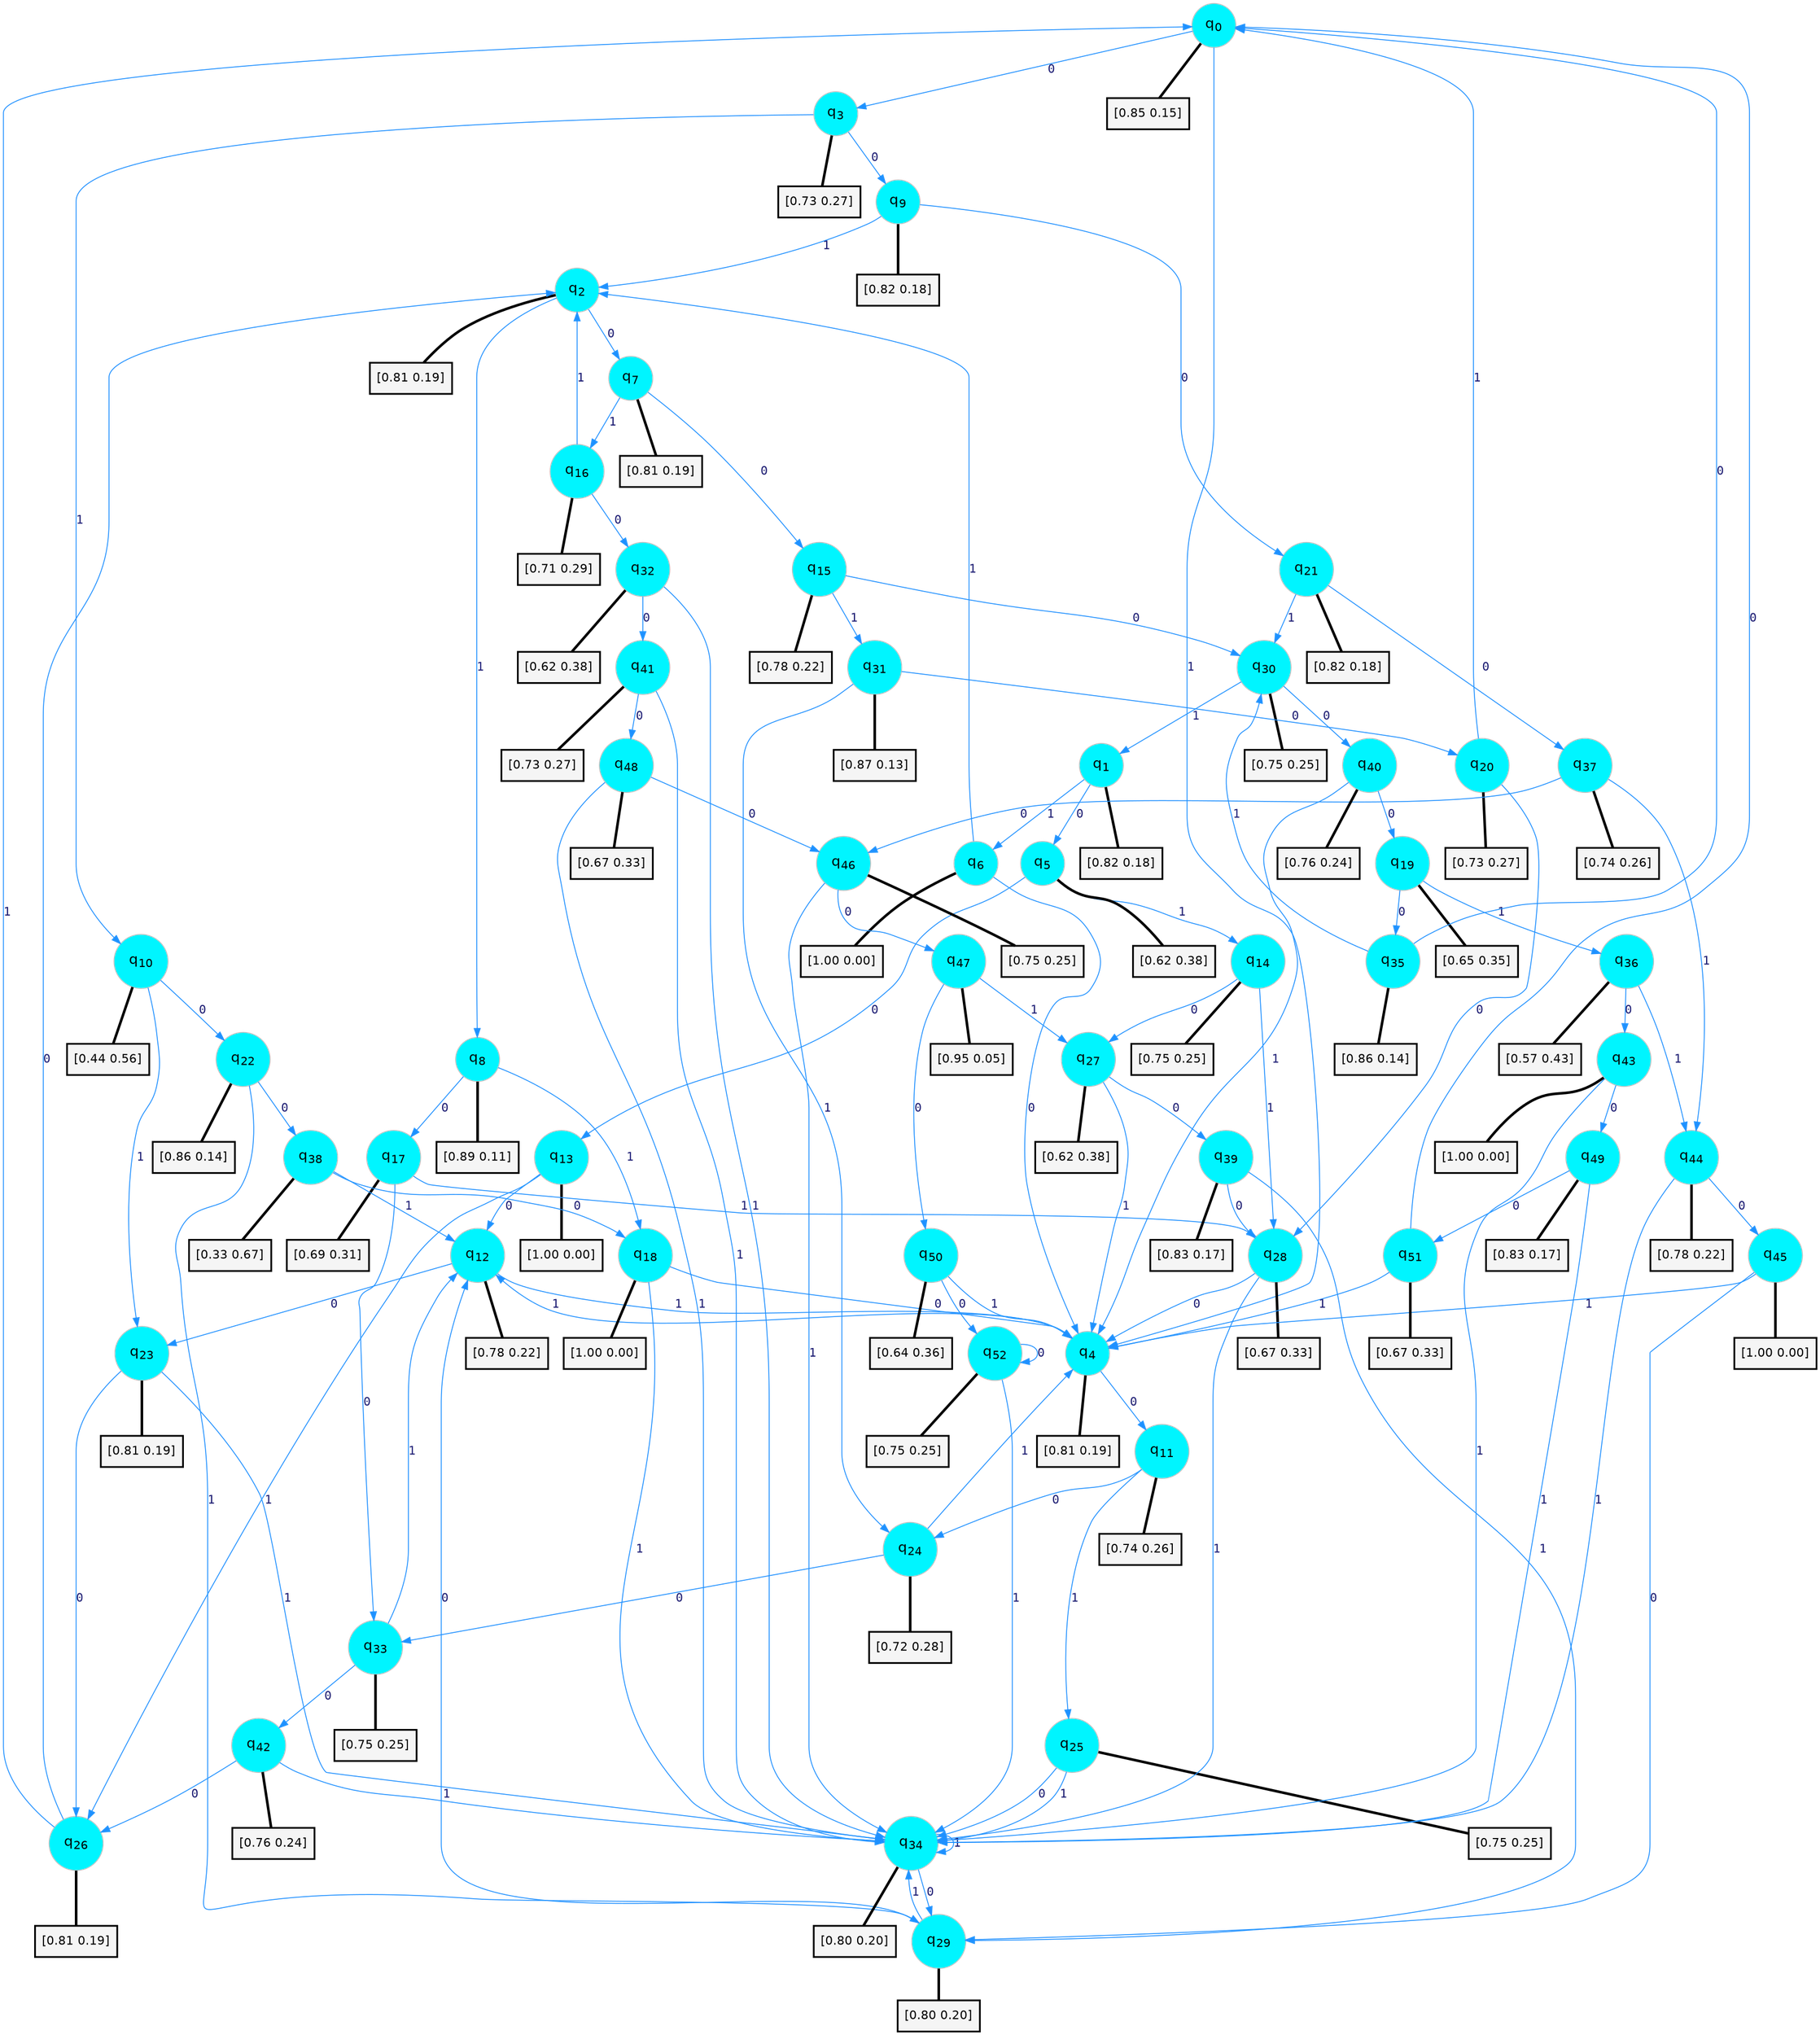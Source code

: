 digraph G {
graph [
bgcolor=transparent, dpi=300, rankdir=TD, size="40,25"];
node [
color=gray, fillcolor=turquoise1, fontcolor=black, fontname=Helvetica, fontsize=16, fontweight=bold, shape=circle, style=filled];
edge [
arrowsize=1, color=dodgerblue1, fontcolor=midnightblue, fontname=courier, fontweight=bold, penwidth=1, style=solid, weight=20];
0[label=<q<SUB>0</SUB>>];
1[label=<q<SUB>1</SUB>>];
2[label=<q<SUB>2</SUB>>];
3[label=<q<SUB>3</SUB>>];
4[label=<q<SUB>4</SUB>>];
5[label=<q<SUB>5</SUB>>];
6[label=<q<SUB>6</SUB>>];
7[label=<q<SUB>7</SUB>>];
8[label=<q<SUB>8</SUB>>];
9[label=<q<SUB>9</SUB>>];
10[label=<q<SUB>10</SUB>>];
11[label=<q<SUB>11</SUB>>];
12[label=<q<SUB>12</SUB>>];
13[label=<q<SUB>13</SUB>>];
14[label=<q<SUB>14</SUB>>];
15[label=<q<SUB>15</SUB>>];
16[label=<q<SUB>16</SUB>>];
17[label=<q<SUB>17</SUB>>];
18[label=<q<SUB>18</SUB>>];
19[label=<q<SUB>19</SUB>>];
20[label=<q<SUB>20</SUB>>];
21[label=<q<SUB>21</SUB>>];
22[label=<q<SUB>22</SUB>>];
23[label=<q<SUB>23</SUB>>];
24[label=<q<SUB>24</SUB>>];
25[label=<q<SUB>25</SUB>>];
26[label=<q<SUB>26</SUB>>];
27[label=<q<SUB>27</SUB>>];
28[label=<q<SUB>28</SUB>>];
29[label=<q<SUB>29</SUB>>];
30[label=<q<SUB>30</SUB>>];
31[label=<q<SUB>31</SUB>>];
32[label=<q<SUB>32</SUB>>];
33[label=<q<SUB>33</SUB>>];
34[label=<q<SUB>34</SUB>>];
35[label=<q<SUB>35</SUB>>];
36[label=<q<SUB>36</SUB>>];
37[label=<q<SUB>37</SUB>>];
38[label=<q<SUB>38</SUB>>];
39[label=<q<SUB>39</SUB>>];
40[label=<q<SUB>40</SUB>>];
41[label=<q<SUB>41</SUB>>];
42[label=<q<SUB>42</SUB>>];
43[label=<q<SUB>43</SUB>>];
44[label=<q<SUB>44</SUB>>];
45[label=<q<SUB>45</SUB>>];
46[label=<q<SUB>46</SUB>>];
47[label=<q<SUB>47</SUB>>];
48[label=<q<SUB>48</SUB>>];
49[label=<q<SUB>49</SUB>>];
50[label=<q<SUB>50</SUB>>];
51[label=<q<SUB>51</SUB>>];
52[label=<q<SUB>52</SUB>>];
53[label="[0.85 0.15]", shape=box,fontcolor=black, fontname=Helvetica, fontsize=14, penwidth=2, fillcolor=whitesmoke,color=black];
54[label="[0.82 0.18]", shape=box,fontcolor=black, fontname=Helvetica, fontsize=14, penwidth=2, fillcolor=whitesmoke,color=black];
55[label="[0.81 0.19]", shape=box,fontcolor=black, fontname=Helvetica, fontsize=14, penwidth=2, fillcolor=whitesmoke,color=black];
56[label="[0.73 0.27]", shape=box,fontcolor=black, fontname=Helvetica, fontsize=14, penwidth=2, fillcolor=whitesmoke,color=black];
57[label="[0.81 0.19]", shape=box,fontcolor=black, fontname=Helvetica, fontsize=14, penwidth=2, fillcolor=whitesmoke,color=black];
58[label="[0.62 0.38]", shape=box,fontcolor=black, fontname=Helvetica, fontsize=14, penwidth=2, fillcolor=whitesmoke,color=black];
59[label="[1.00 0.00]", shape=box,fontcolor=black, fontname=Helvetica, fontsize=14, penwidth=2, fillcolor=whitesmoke,color=black];
60[label="[0.81 0.19]", shape=box,fontcolor=black, fontname=Helvetica, fontsize=14, penwidth=2, fillcolor=whitesmoke,color=black];
61[label="[0.89 0.11]", shape=box,fontcolor=black, fontname=Helvetica, fontsize=14, penwidth=2, fillcolor=whitesmoke,color=black];
62[label="[0.82 0.18]", shape=box,fontcolor=black, fontname=Helvetica, fontsize=14, penwidth=2, fillcolor=whitesmoke,color=black];
63[label="[0.44 0.56]", shape=box,fontcolor=black, fontname=Helvetica, fontsize=14, penwidth=2, fillcolor=whitesmoke,color=black];
64[label="[0.74 0.26]", shape=box,fontcolor=black, fontname=Helvetica, fontsize=14, penwidth=2, fillcolor=whitesmoke,color=black];
65[label="[0.78 0.22]", shape=box,fontcolor=black, fontname=Helvetica, fontsize=14, penwidth=2, fillcolor=whitesmoke,color=black];
66[label="[1.00 0.00]", shape=box,fontcolor=black, fontname=Helvetica, fontsize=14, penwidth=2, fillcolor=whitesmoke,color=black];
67[label="[0.75 0.25]", shape=box,fontcolor=black, fontname=Helvetica, fontsize=14, penwidth=2, fillcolor=whitesmoke,color=black];
68[label="[0.78 0.22]", shape=box,fontcolor=black, fontname=Helvetica, fontsize=14, penwidth=2, fillcolor=whitesmoke,color=black];
69[label="[0.71 0.29]", shape=box,fontcolor=black, fontname=Helvetica, fontsize=14, penwidth=2, fillcolor=whitesmoke,color=black];
70[label="[0.69 0.31]", shape=box,fontcolor=black, fontname=Helvetica, fontsize=14, penwidth=2, fillcolor=whitesmoke,color=black];
71[label="[1.00 0.00]", shape=box,fontcolor=black, fontname=Helvetica, fontsize=14, penwidth=2, fillcolor=whitesmoke,color=black];
72[label="[0.65 0.35]", shape=box,fontcolor=black, fontname=Helvetica, fontsize=14, penwidth=2, fillcolor=whitesmoke,color=black];
73[label="[0.73 0.27]", shape=box,fontcolor=black, fontname=Helvetica, fontsize=14, penwidth=2, fillcolor=whitesmoke,color=black];
74[label="[0.82 0.18]", shape=box,fontcolor=black, fontname=Helvetica, fontsize=14, penwidth=2, fillcolor=whitesmoke,color=black];
75[label="[0.86 0.14]", shape=box,fontcolor=black, fontname=Helvetica, fontsize=14, penwidth=2, fillcolor=whitesmoke,color=black];
76[label="[0.81 0.19]", shape=box,fontcolor=black, fontname=Helvetica, fontsize=14, penwidth=2, fillcolor=whitesmoke,color=black];
77[label="[0.72 0.28]", shape=box,fontcolor=black, fontname=Helvetica, fontsize=14, penwidth=2, fillcolor=whitesmoke,color=black];
78[label="[0.75 0.25]", shape=box,fontcolor=black, fontname=Helvetica, fontsize=14, penwidth=2, fillcolor=whitesmoke,color=black];
79[label="[0.81 0.19]", shape=box,fontcolor=black, fontname=Helvetica, fontsize=14, penwidth=2, fillcolor=whitesmoke,color=black];
80[label="[0.62 0.38]", shape=box,fontcolor=black, fontname=Helvetica, fontsize=14, penwidth=2, fillcolor=whitesmoke,color=black];
81[label="[0.67 0.33]", shape=box,fontcolor=black, fontname=Helvetica, fontsize=14, penwidth=2, fillcolor=whitesmoke,color=black];
82[label="[0.80 0.20]", shape=box,fontcolor=black, fontname=Helvetica, fontsize=14, penwidth=2, fillcolor=whitesmoke,color=black];
83[label="[0.75 0.25]", shape=box,fontcolor=black, fontname=Helvetica, fontsize=14, penwidth=2, fillcolor=whitesmoke,color=black];
84[label="[0.87 0.13]", shape=box,fontcolor=black, fontname=Helvetica, fontsize=14, penwidth=2, fillcolor=whitesmoke,color=black];
85[label="[0.62 0.38]", shape=box,fontcolor=black, fontname=Helvetica, fontsize=14, penwidth=2, fillcolor=whitesmoke,color=black];
86[label="[0.75 0.25]", shape=box,fontcolor=black, fontname=Helvetica, fontsize=14, penwidth=2, fillcolor=whitesmoke,color=black];
87[label="[0.80 0.20]", shape=box,fontcolor=black, fontname=Helvetica, fontsize=14, penwidth=2, fillcolor=whitesmoke,color=black];
88[label="[0.86 0.14]", shape=box,fontcolor=black, fontname=Helvetica, fontsize=14, penwidth=2, fillcolor=whitesmoke,color=black];
89[label="[0.57 0.43]", shape=box,fontcolor=black, fontname=Helvetica, fontsize=14, penwidth=2, fillcolor=whitesmoke,color=black];
90[label="[0.74 0.26]", shape=box,fontcolor=black, fontname=Helvetica, fontsize=14, penwidth=2, fillcolor=whitesmoke,color=black];
91[label="[0.33 0.67]", shape=box,fontcolor=black, fontname=Helvetica, fontsize=14, penwidth=2, fillcolor=whitesmoke,color=black];
92[label="[0.83 0.17]", shape=box,fontcolor=black, fontname=Helvetica, fontsize=14, penwidth=2, fillcolor=whitesmoke,color=black];
93[label="[0.76 0.24]", shape=box,fontcolor=black, fontname=Helvetica, fontsize=14, penwidth=2, fillcolor=whitesmoke,color=black];
94[label="[0.73 0.27]", shape=box,fontcolor=black, fontname=Helvetica, fontsize=14, penwidth=2, fillcolor=whitesmoke,color=black];
95[label="[0.76 0.24]", shape=box,fontcolor=black, fontname=Helvetica, fontsize=14, penwidth=2, fillcolor=whitesmoke,color=black];
96[label="[1.00 0.00]", shape=box,fontcolor=black, fontname=Helvetica, fontsize=14, penwidth=2, fillcolor=whitesmoke,color=black];
97[label="[0.78 0.22]", shape=box,fontcolor=black, fontname=Helvetica, fontsize=14, penwidth=2, fillcolor=whitesmoke,color=black];
98[label="[1.00 0.00]", shape=box,fontcolor=black, fontname=Helvetica, fontsize=14, penwidth=2, fillcolor=whitesmoke,color=black];
99[label="[0.75 0.25]", shape=box,fontcolor=black, fontname=Helvetica, fontsize=14, penwidth=2, fillcolor=whitesmoke,color=black];
100[label="[0.95 0.05]", shape=box,fontcolor=black, fontname=Helvetica, fontsize=14, penwidth=2, fillcolor=whitesmoke,color=black];
101[label="[0.67 0.33]", shape=box,fontcolor=black, fontname=Helvetica, fontsize=14, penwidth=2, fillcolor=whitesmoke,color=black];
102[label="[0.83 0.17]", shape=box,fontcolor=black, fontname=Helvetica, fontsize=14, penwidth=2, fillcolor=whitesmoke,color=black];
103[label="[0.64 0.36]", shape=box,fontcolor=black, fontname=Helvetica, fontsize=14, penwidth=2, fillcolor=whitesmoke,color=black];
104[label="[0.67 0.33]", shape=box,fontcolor=black, fontname=Helvetica, fontsize=14, penwidth=2, fillcolor=whitesmoke,color=black];
105[label="[0.75 0.25]", shape=box,fontcolor=black, fontname=Helvetica, fontsize=14, penwidth=2, fillcolor=whitesmoke,color=black];
0->3 [label=0];
0->4 [label=1];
0->53 [arrowhead=none, penwidth=3,color=black];
1->5 [label=0];
1->6 [label=1];
1->54 [arrowhead=none, penwidth=3,color=black];
2->7 [label=0];
2->8 [label=1];
2->55 [arrowhead=none, penwidth=3,color=black];
3->9 [label=0];
3->10 [label=1];
3->56 [arrowhead=none, penwidth=3,color=black];
4->11 [label=0];
4->12 [label=1];
4->57 [arrowhead=none, penwidth=3,color=black];
5->13 [label=0];
5->14 [label=1];
5->58 [arrowhead=none, penwidth=3,color=black];
6->4 [label=0];
6->2 [label=1];
6->59 [arrowhead=none, penwidth=3,color=black];
7->15 [label=0];
7->16 [label=1];
7->60 [arrowhead=none, penwidth=3,color=black];
8->17 [label=0];
8->18 [label=1];
8->61 [arrowhead=none, penwidth=3,color=black];
9->21 [label=0];
9->2 [label=1];
9->62 [arrowhead=none, penwidth=3,color=black];
10->22 [label=0];
10->23 [label=1];
10->63 [arrowhead=none, penwidth=3,color=black];
11->24 [label=0];
11->25 [label=1];
11->64 [arrowhead=none, penwidth=3,color=black];
12->23 [label=0];
12->4 [label=1];
12->65 [arrowhead=none, penwidth=3,color=black];
13->12 [label=0];
13->26 [label=1];
13->66 [arrowhead=none, penwidth=3,color=black];
14->27 [label=0];
14->28 [label=1];
14->67 [arrowhead=none, penwidth=3,color=black];
15->30 [label=0];
15->31 [label=1];
15->68 [arrowhead=none, penwidth=3,color=black];
16->32 [label=0];
16->2 [label=1];
16->69 [arrowhead=none, penwidth=3,color=black];
17->33 [label=0];
17->28 [label=1];
17->70 [arrowhead=none, penwidth=3,color=black];
18->4 [label=0];
18->34 [label=1];
18->71 [arrowhead=none, penwidth=3,color=black];
19->35 [label=0];
19->36 [label=1];
19->72 [arrowhead=none, penwidth=3,color=black];
20->28 [label=0];
20->0 [label=1];
20->73 [arrowhead=none, penwidth=3,color=black];
21->37 [label=0];
21->30 [label=1];
21->74 [arrowhead=none, penwidth=3,color=black];
22->38 [label=0];
22->29 [label=1];
22->75 [arrowhead=none, penwidth=3,color=black];
23->26 [label=0];
23->34 [label=1];
23->76 [arrowhead=none, penwidth=3,color=black];
24->33 [label=0];
24->4 [label=1];
24->77 [arrowhead=none, penwidth=3,color=black];
25->34 [label=0];
25->34 [label=1];
25->78 [arrowhead=none, penwidth=3,color=black];
26->2 [label=0];
26->0 [label=1];
26->79 [arrowhead=none, penwidth=3,color=black];
27->39 [label=0];
27->4 [label=1];
27->80 [arrowhead=none, penwidth=3,color=black];
28->4 [label=0];
28->34 [label=1];
28->81 [arrowhead=none, penwidth=3,color=black];
29->12 [label=0];
29->34 [label=1];
29->82 [arrowhead=none, penwidth=3,color=black];
30->40 [label=0];
30->1 [label=1];
30->83 [arrowhead=none, penwidth=3,color=black];
31->20 [label=0];
31->24 [label=1];
31->84 [arrowhead=none, penwidth=3,color=black];
32->41 [label=0];
32->34 [label=1];
32->85 [arrowhead=none, penwidth=3,color=black];
33->42 [label=0];
33->12 [label=1];
33->86 [arrowhead=none, penwidth=3,color=black];
34->29 [label=0];
34->34 [label=1];
34->87 [arrowhead=none, penwidth=3,color=black];
35->0 [label=0];
35->30 [label=1];
35->88 [arrowhead=none, penwidth=3,color=black];
36->43 [label=0];
36->44 [label=1];
36->89 [arrowhead=none, penwidth=3,color=black];
37->46 [label=0];
37->44 [label=1];
37->90 [arrowhead=none, penwidth=3,color=black];
38->18 [label=0];
38->12 [label=1];
38->91 [arrowhead=none, penwidth=3,color=black];
39->28 [label=0];
39->29 [label=1];
39->92 [arrowhead=none, penwidth=3,color=black];
40->19 [label=0];
40->4 [label=1];
40->93 [arrowhead=none, penwidth=3,color=black];
41->48 [label=0];
41->34 [label=1];
41->94 [arrowhead=none, penwidth=3,color=black];
42->26 [label=0];
42->34 [label=1];
42->95 [arrowhead=none, penwidth=3,color=black];
43->49 [label=0];
43->34 [label=1];
43->96 [arrowhead=none, penwidth=3,color=black];
44->45 [label=0];
44->34 [label=1];
44->97 [arrowhead=none, penwidth=3,color=black];
45->29 [label=0];
45->4 [label=1];
45->98 [arrowhead=none, penwidth=3,color=black];
46->47 [label=0];
46->34 [label=1];
46->99 [arrowhead=none, penwidth=3,color=black];
47->50 [label=0];
47->27 [label=1];
47->100 [arrowhead=none, penwidth=3,color=black];
48->46 [label=0];
48->34 [label=1];
48->101 [arrowhead=none, penwidth=3,color=black];
49->51 [label=0];
49->34 [label=1];
49->102 [arrowhead=none, penwidth=3,color=black];
50->52 [label=0];
50->4 [label=1];
50->103 [arrowhead=none, penwidth=3,color=black];
51->0 [label=0];
51->4 [label=1];
51->104 [arrowhead=none, penwidth=3,color=black];
52->52 [label=0];
52->34 [label=1];
52->105 [arrowhead=none, penwidth=3,color=black];
}
